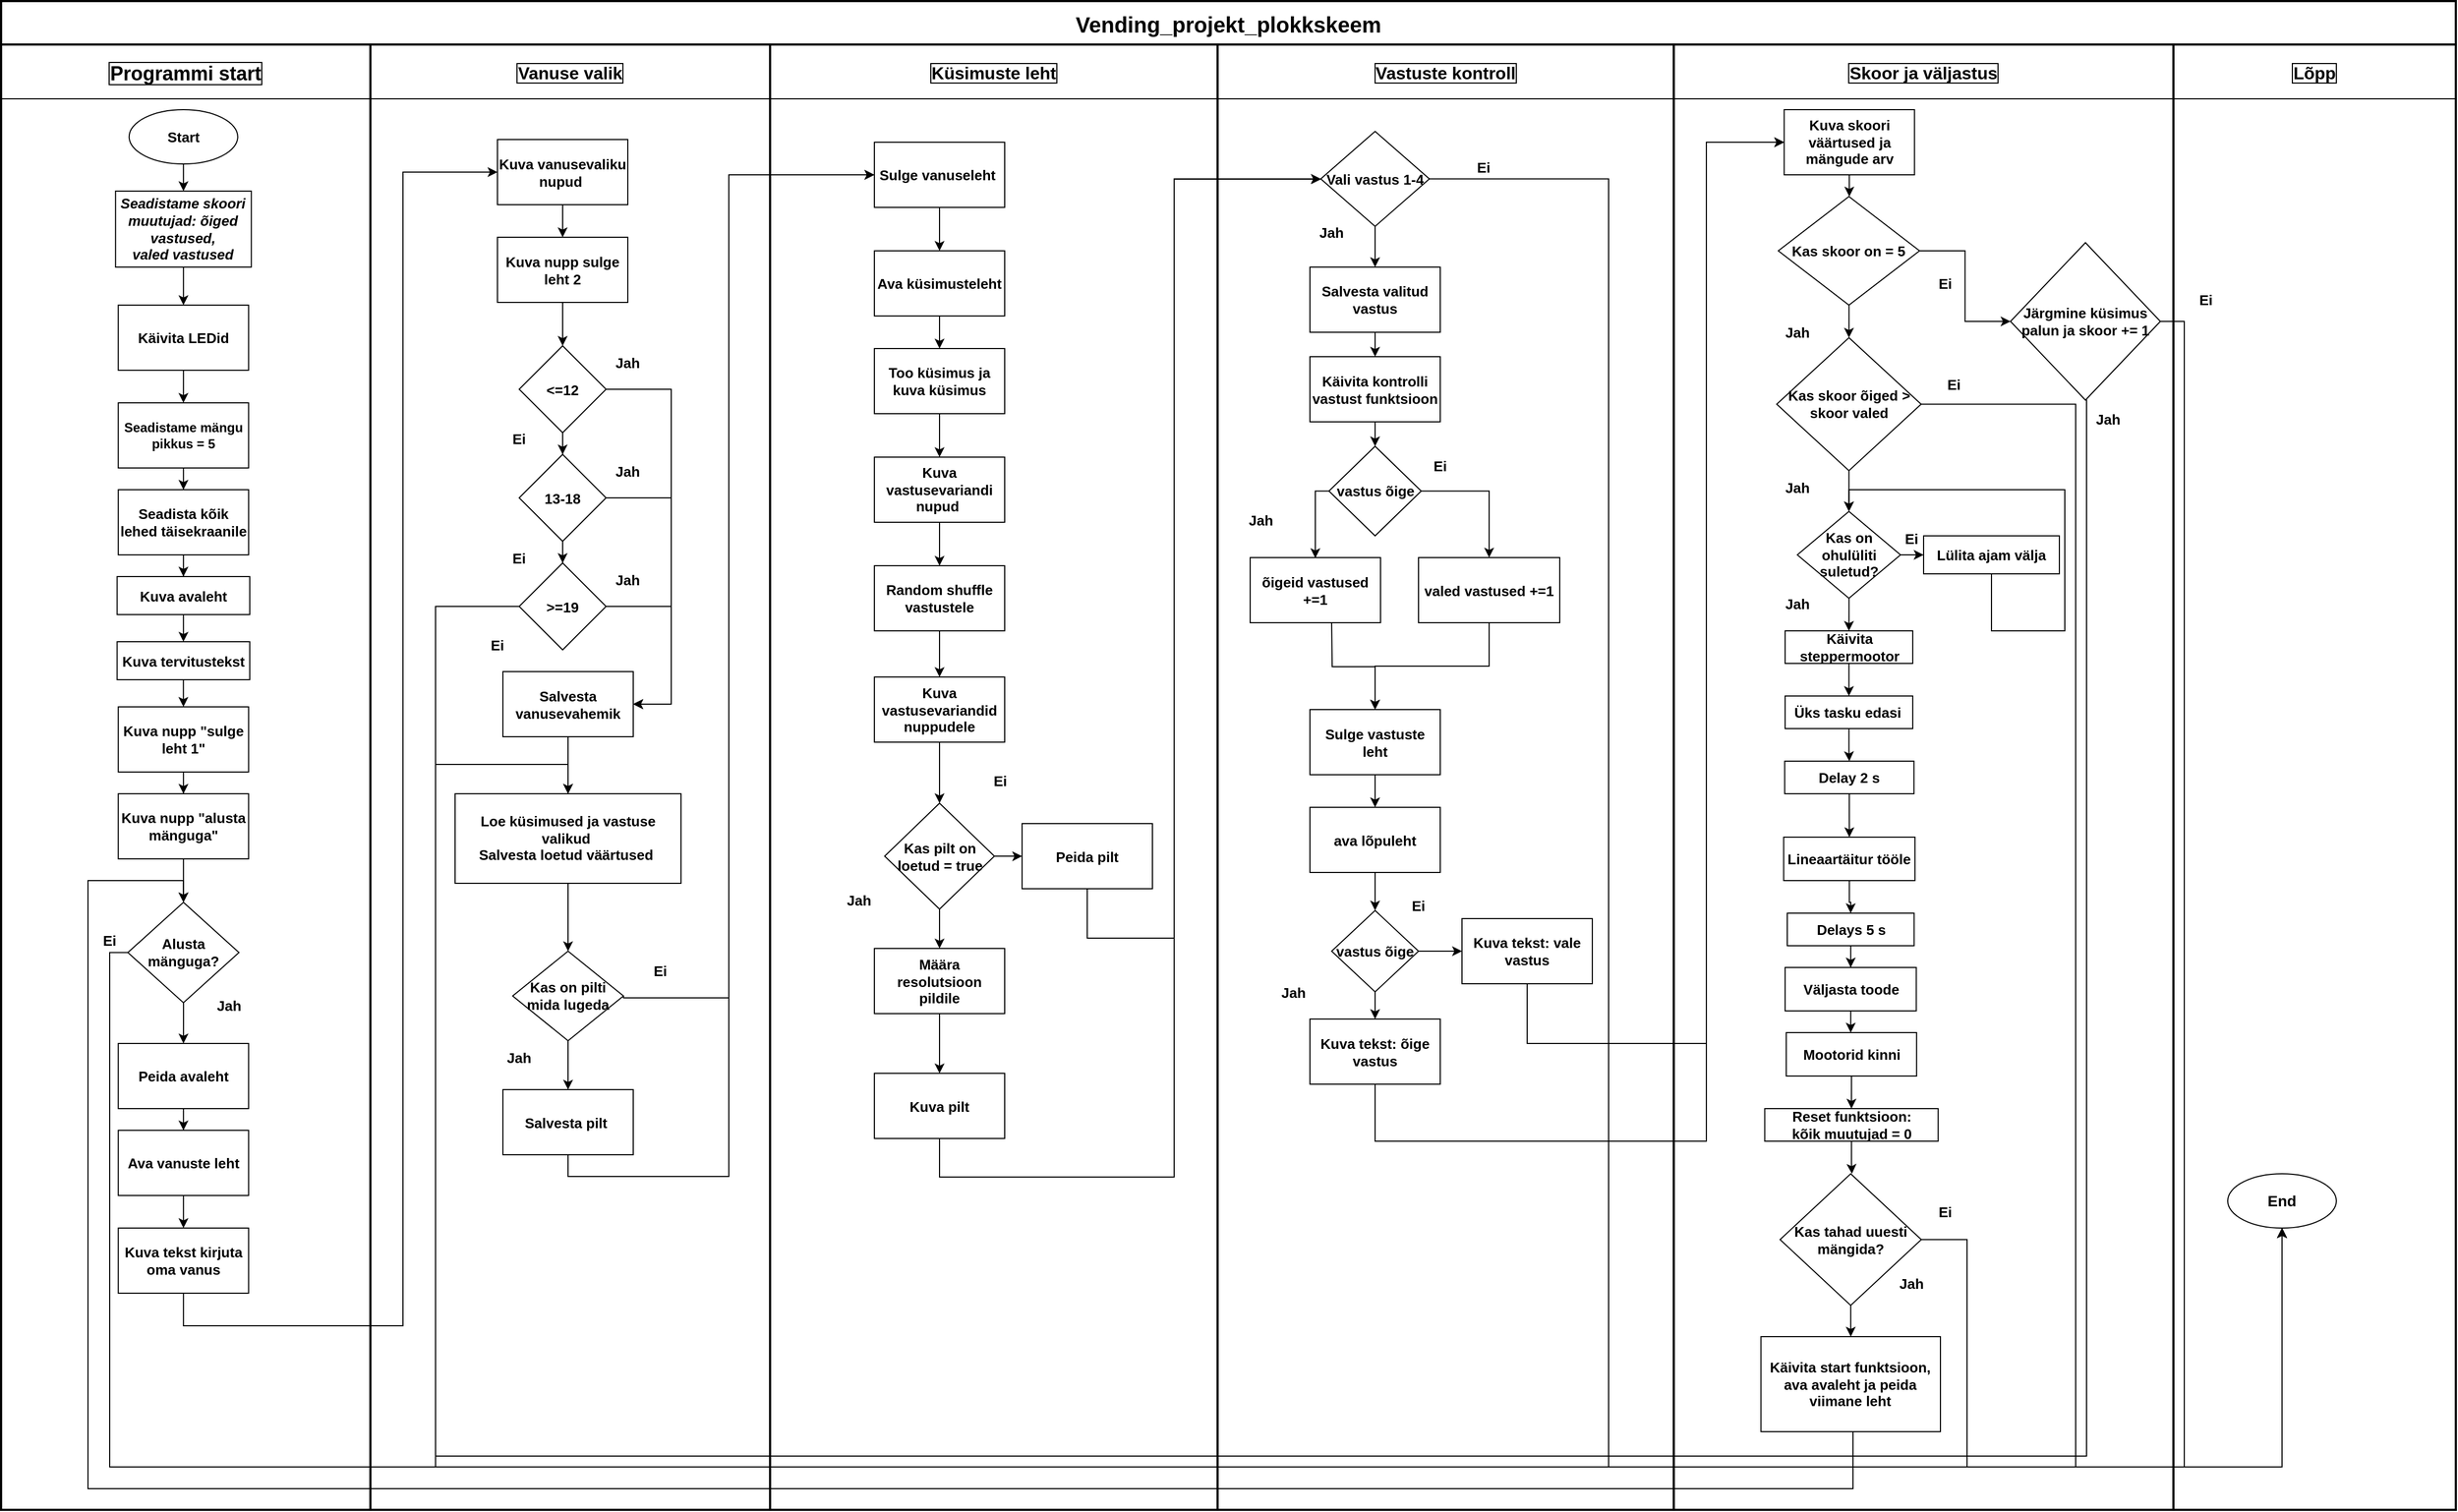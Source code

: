 <mxfile version="20.6.0" type="github">
  <diagram id="C5RBs43oDa-KdzZeNtuy" name="Test.py">
    <mxGraphModel dx="2406" dy="1246" grid="1" gridSize="10" guides="1" tooltips="1" connect="1" arrows="1" fold="1" page="1" pageScale="1" pageWidth="1169" pageHeight="827" math="0" shadow="0">
      <root>
        <mxCell id="WIyWlLk6GJQsqaUBKTNV-0" />
        <mxCell id="WIyWlLk6GJQsqaUBKTNV-1" parent="WIyWlLk6GJQsqaUBKTNV-0" />
        <mxCell id="kF8S6U2vxt8Kwid--zTk-196" value="Vending_projekt_plokkskeem" style="shape=table;childLayout=tableLayout;startSize=40;collapsible=0;recursiveResize=0;expand=0;strokeWidth=2;fontSize=20;strokeColor=#000000;fontStyle=1" parent="WIyWlLk6GJQsqaUBKTNV-1" vertex="1">
          <mxGeometry x="-190" y="70" width="2260" height="1389.5" as="geometry" />
        </mxCell>
        <mxCell id="kF8S6U2vxt8Kwid--zTk-197" value="" style="shape=tableRow;horizontal=0;swimlaneHead=0;swimlaneBody=0;top=0;left=0;bottom=0;right=0;dropTarget=0;fontStyle=0;fillColor=none;points=[[0,0.5],[1,0.5]];portConstraint=eastwest;startSize=0;collapsible=0;recursiveResize=0;expand=0;" parent="kF8S6U2vxt8Kwid--zTk-196" vertex="1">
          <mxGeometry y="40" width="2260" height="1350" as="geometry" />
        </mxCell>
        <mxCell id="kF8S6U2vxt8Kwid--zTk-198" value="Programmi start" style="swimlane;swimlaneHead=0;swimlaneBody=0;fontStyle=1;connectable=0;fillColor=none;startSize=50;collapsible=0;recursiveResize=0;expand=0;labelBorderColor=default;fontSize=18;" parent="kF8S6U2vxt8Kwid--zTk-197" vertex="1">
          <mxGeometry width="340" height="1350" as="geometry">
            <mxRectangle width="340" height="1350" as="alternateBounds" />
          </mxGeometry>
        </mxCell>
        <mxCell id="ykiYjJNZv1uQ2afATDwy-26" value="&lt;b&gt;&lt;font style=&quot;font-size: 13px;&quot;&gt;Start&lt;/font&gt;&lt;/b&gt;" style="ellipse;whiteSpace=wrap;html=1;" parent="kF8S6U2vxt8Kwid--zTk-198" vertex="1">
          <mxGeometry x="117.88" y="60" width="100" height="50" as="geometry" />
        </mxCell>
        <mxCell id="IJdbN-bh61W4Vu56taIt-15" value="" style="edgeStyle=orthogonalEdgeStyle;rounded=0;orthogonalLoop=1;jettySize=auto;html=1;fontSize=13;" edge="1" parent="kF8S6U2vxt8Kwid--zTk-198" source="ykiYjJNZv1uQ2afATDwy-27" target="IJdbN-bh61W4Vu56taIt-12">
          <mxGeometry relative="1" as="geometry" />
        </mxCell>
        <mxCell id="ykiYjJNZv1uQ2afATDwy-27" value="&lt;b style=&quot;font-size: 13px;&quot;&gt;&lt;i&gt;Seadistame skoori muutujad: õiged vastused,&lt;br&gt;valed vastused&lt;/i&gt;&lt;/b&gt;" style="whiteSpace=wrap;html=1;" parent="kF8S6U2vxt8Kwid--zTk-198" vertex="1">
          <mxGeometry x="105.38" y="135" width="125" height="70" as="geometry" />
        </mxCell>
        <mxCell id="ykiYjJNZv1uQ2afATDwy-28" value="" style="edgeStyle=orthogonalEdgeStyle;rounded=0;orthogonalLoop=1;jettySize=auto;html=1;" parent="kF8S6U2vxt8Kwid--zTk-198" source="ykiYjJNZv1uQ2afATDwy-26" target="ykiYjJNZv1uQ2afATDwy-27" edge="1">
          <mxGeometry relative="1" as="geometry" />
        </mxCell>
        <mxCell id="ykiYjJNZv1uQ2afATDwy-29" value="&lt;b&gt;Seadistame mängu pikkus = 5&lt;/b&gt;" style="whiteSpace=wrap;html=1;" parent="kF8S6U2vxt8Kwid--zTk-198" vertex="1">
          <mxGeometry x="107.87" y="330" width="120" height="60" as="geometry" />
        </mxCell>
        <mxCell id="kF8S6U2vxt8Kwid--zTk-0" value="&lt;b&gt;&lt;font style=&quot;font-size: 13px;&quot;&gt;Seadista kõik lehed täisekraanile&lt;/font&gt;&lt;/b&gt;" style="whiteSpace=wrap;html=1;" parent="kF8S6U2vxt8Kwid--zTk-198" vertex="1">
          <mxGeometry x="107.89" y="410" width="120" height="60" as="geometry" />
        </mxCell>
        <mxCell id="kF8S6U2vxt8Kwid--zTk-1" value="" style="edgeStyle=orthogonalEdgeStyle;rounded=0;orthogonalLoop=1;jettySize=auto;html=1;" parent="kF8S6U2vxt8Kwid--zTk-198" source="ykiYjJNZv1uQ2afATDwy-29" target="kF8S6U2vxt8Kwid--zTk-0" edge="1">
          <mxGeometry relative="1" as="geometry" />
        </mxCell>
        <mxCell id="kF8S6U2vxt8Kwid--zTk-2" value="&lt;b&gt;&lt;font style=&quot;font-size: 13px;&quot;&gt;Kuva avaleht&lt;/font&gt;&lt;/b&gt;" style="whiteSpace=wrap;html=1;" parent="kF8S6U2vxt8Kwid--zTk-198" vertex="1">
          <mxGeometry x="106.82" y="490" width="122.12" height="35" as="geometry" />
        </mxCell>
        <mxCell id="kF8S6U2vxt8Kwid--zTk-3" value="" style="edgeStyle=orthogonalEdgeStyle;rounded=0;orthogonalLoop=1;jettySize=auto;html=1;entryX=0.5;entryY=0;entryDx=0;entryDy=0;" parent="kF8S6U2vxt8Kwid--zTk-198" source="kF8S6U2vxt8Kwid--zTk-0" target="kF8S6U2vxt8Kwid--zTk-2" edge="1">
          <mxGeometry relative="1" as="geometry">
            <mxPoint x="170" y="460" as="targetPoint" />
          </mxGeometry>
        </mxCell>
        <mxCell id="IJdbN-bh61W4Vu56taIt-5" value="" style="edgeStyle=orthogonalEdgeStyle;rounded=0;orthogonalLoop=1;jettySize=auto;html=1;" edge="1" parent="kF8S6U2vxt8Kwid--zTk-198" source="kF8S6U2vxt8Kwid--zTk-4" target="kF8S6U2vxt8Kwid--zTk-8">
          <mxGeometry relative="1" as="geometry" />
        </mxCell>
        <mxCell id="kF8S6U2vxt8Kwid--zTk-4" value="&lt;b&gt;&lt;font style=&quot;font-size: 13px;&quot;&gt;Kuva tervitustekst&lt;/font&gt;&lt;/b&gt;" style="whiteSpace=wrap;html=1;" parent="kF8S6U2vxt8Kwid--zTk-198" vertex="1">
          <mxGeometry x="106.81" y="550" width="122.12" height="35" as="geometry" />
        </mxCell>
        <mxCell id="kF8S6U2vxt8Kwid--zTk-5" value="" style="edgeStyle=orthogonalEdgeStyle;rounded=0;orthogonalLoop=1;jettySize=auto;html=1;exitX=0.5;exitY=1;exitDx=0;exitDy=0;" parent="kF8S6U2vxt8Kwid--zTk-198" source="kF8S6U2vxt8Kwid--zTk-2" target="kF8S6U2vxt8Kwid--zTk-4" edge="1">
          <mxGeometry relative="1" as="geometry">
            <mxPoint x="170" y="500" as="sourcePoint" />
          </mxGeometry>
        </mxCell>
        <mxCell id="IJdbN-bh61W4Vu56taIt-7" value="" style="edgeStyle=orthogonalEdgeStyle;rounded=0;orthogonalLoop=1;jettySize=auto;html=1;" edge="1" parent="kF8S6U2vxt8Kwid--zTk-198" source="kF8S6U2vxt8Kwid--zTk-6" target="kF8S6U2vxt8Kwid--zTk-17">
          <mxGeometry relative="1" as="geometry" />
        </mxCell>
        <mxCell id="kF8S6U2vxt8Kwid--zTk-6" value="&lt;b&gt;&lt;font style=&quot;font-size: 13px;&quot;&gt;Kuva nupp &quot;alusta mänguga&quot;&lt;/font&gt;&lt;/b&gt;" style="whiteSpace=wrap;html=1;" parent="kF8S6U2vxt8Kwid--zTk-198" vertex="1">
          <mxGeometry x="107.87" y="690" width="120" height="60" as="geometry" />
        </mxCell>
        <mxCell id="IJdbN-bh61W4Vu56taIt-8" value="" style="edgeStyle=orthogonalEdgeStyle;rounded=0;orthogonalLoop=1;jettySize=auto;html=1;" edge="1" parent="kF8S6U2vxt8Kwid--zTk-198" source="kF8S6U2vxt8Kwid--zTk-8" target="kF8S6U2vxt8Kwid--zTk-6">
          <mxGeometry relative="1" as="geometry" />
        </mxCell>
        <mxCell id="kF8S6U2vxt8Kwid--zTk-8" value="&lt;b&gt;&lt;font style=&quot;font-size: 13px;&quot;&gt;Kuva nupp &quot;sulge leht 1&quot;&lt;/font&gt;&lt;/b&gt;" style="whiteSpace=wrap;html=1;" parent="kF8S6U2vxt8Kwid--zTk-198" vertex="1">
          <mxGeometry x="107.88" y="610" width="120" height="60" as="geometry" />
        </mxCell>
        <mxCell id="kF8S6U2vxt8Kwid--zTk-13" value="&lt;b&gt;&lt;font style=&quot;font-size: 13px;&quot;&gt;Peida avaleht&lt;/font&gt;&lt;/b&gt;" style="whiteSpace=wrap;html=1;" parent="kF8S6U2vxt8Kwid--zTk-198" vertex="1">
          <mxGeometry x="107.87" y="920" width="120" height="60" as="geometry" />
        </mxCell>
        <mxCell id="kF8S6U2vxt8Kwid--zTk-15" value="&lt;b&gt;&lt;font style=&quot;font-size: 13px;&quot;&gt;Ava vanuste leht&lt;/font&gt;&lt;/b&gt;" style="whiteSpace=wrap;html=1;" parent="kF8S6U2vxt8Kwid--zTk-198" vertex="1">
          <mxGeometry x="107.88" y="1000" width="120" height="60" as="geometry" />
        </mxCell>
        <mxCell id="kF8S6U2vxt8Kwid--zTk-16" value="" style="edgeStyle=orthogonalEdgeStyle;rounded=0;orthogonalLoop=1;jettySize=auto;html=1;" parent="kF8S6U2vxt8Kwid--zTk-198" source="kF8S6U2vxt8Kwid--zTk-13" target="kF8S6U2vxt8Kwid--zTk-15" edge="1">
          <mxGeometry relative="1" as="geometry" />
        </mxCell>
        <mxCell id="kF8S6U2vxt8Kwid--zTk-21" value="" style="edgeStyle=orthogonalEdgeStyle;rounded=0;orthogonalLoop=1;jettySize=auto;html=1;" parent="kF8S6U2vxt8Kwid--zTk-198" source="kF8S6U2vxt8Kwid--zTk-17" target="kF8S6U2vxt8Kwid--zTk-13" edge="1">
          <mxGeometry relative="1" as="geometry" />
        </mxCell>
        <mxCell id="kF8S6U2vxt8Kwid--zTk-17" value="&lt;b&gt;&lt;font style=&quot;font-size: 13px;&quot;&gt;Alusta mänguga?&lt;/font&gt;&lt;/b&gt;" style="rhombus;whiteSpace=wrap;html=1;" parent="kF8S6U2vxt8Kwid--zTk-198" vertex="1">
          <mxGeometry x="116.76" y="790" width="102.25" height="92.5" as="geometry" />
        </mxCell>
        <mxCell id="kF8S6U2vxt8Kwid--zTk-22" value="&lt;span style=&quot;font-size: 13px;&quot;&gt;Ei&lt;/span&gt;" style="text;html=1;strokeColor=none;fillColor=none;align=center;verticalAlign=middle;whiteSpace=wrap;rounded=0;fontStyle=1;fontSize=13;" parent="kF8S6U2vxt8Kwid--zTk-198" vertex="1">
          <mxGeometry x="70" y="810" width="60" height="30" as="geometry" />
        </mxCell>
        <mxCell id="kF8S6U2vxt8Kwid--zTk-23" value="&lt;b&gt;&lt;font style=&quot;font-size: 13px;&quot;&gt;Jah&lt;/font&gt;&lt;/b&gt;" style="text;html=1;strokeColor=none;fillColor=none;align=center;verticalAlign=middle;whiteSpace=wrap;rounded=0;" parent="kF8S6U2vxt8Kwid--zTk-198" vertex="1">
          <mxGeometry x="180" y="870" width="60" height="30" as="geometry" />
        </mxCell>
        <mxCell id="kF8S6U2vxt8Kwid--zTk-24" value="&lt;b&gt;&lt;font style=&quot;font-size: 13px;&quot;&gt;Kuva tekst kirjuta oma vanus&lt;/font&gt;&lt;/b&gt;" style="whiteSpace=wrap;html=1;" parent="kF8S6U2vxt8Kwid--zTk-198" vertex="1">
          <mxGeometry x="107.88" y="1090" width="120" height="60" as="geometry" />
        </mxCell>
        <mxCell id="kF8S6U2vxt8Kwid--zTk-25" value="" style="edgeStyle=orthogonalEdgeStyle;rounded=0;orthogonalLoop=1;jettySize=auto;html=1;" parent="kF8S6U2vxt8Kwid--zTk-198" source="kF8S6U2vxt8Kwid--zTk-15" target="kF8S6U2vxt8Kwid--zTk-24" edge="1">
          <mxGeometry relative="1" as="geometry" />
        </mxCell>
        <mxCell id="IJdbN-bh61W4Vu56taIt-16" value="" style="edgeStyle=orthogonalEdgeStyle;rounded=0;orthogonalLoop=1;jettySize=auto;html=1;fontSize=13;entryX=0.5;entryY=0;entryDx=0;entryDy=0;" edge="1" parent="kF8S6U2vxt8Kwid--zTk-198" source="IJdbN-bh61W4Vu56taIt-12" target="ykiYjJNZv1uQ2afATDwy-29">
          <mxGeometry relative="1" as="geometry" />
        </mxCell>
        <mxCell id="IJdbN-bh61W4Vu56taIt-12" value="Käivita LEDid" style="rounded=0;whiteSpace=wrap;html=1;fontStyle=1;fontSize=13;" vertex="1" parent="kF8S6U2vxt8Kwid--zTk-198">
          <mxGeometry x="107.87" y="240" width="120" height="60" as="geometry" />
        </mxCell>
        <mxCell id="kF8S6U2vxt8Kwid--zTk-199" value="Vanuse valik" style="swimlane;swimlaneHead=0;swimlaneBody=0;fontStyle=1;connectable=0;fillColor=none;startSize=50;collapsible=0;recursiveResize=0;expand=0;labelBorderColor=default;labelBackgroundColor=none;fontSize=16;" parent="kF8S6U2vxt8Kwid--zTk-197" vertex="1">
          <mxGeometry x="340" width="368" height="1350" as="geometry">
            <mxRectangle width="368" height="1350" as="alternateBounds" />
          </mxGeometry>
        </mxCell>
        <mxCell id="kF8S6U2vxt8Kwid--zTk-27" value="Kuva vanusevaliku nupud&amp;nbsp;" style="whiteSpace=wrap;html=1;fontStyle=1;fontSize=13;" parent="kF8S6U2vxt8Kwid--zTk-199" vertex="1">
          <mxGeometry x="117" y="87.5" width="120" height="60" as="geometry" />
        </mxCell>
        <mxCell id="kF8S6U2vxt8Kwid--zTk-32" value="Kuva nupp sulge leht 2" style="whiteSpace=wrap;html=1;fontStyle=1;fontSize=13;" parent="kF8S6U2vxt8Kwid--zTk-199" vertex="1">
          <mxGeometry x="117" y="177.5" width="120" height="60" as="geometry" />
        </mxCell>
        <mxCell id="kF8S6U2vxt8Kwid--zTk-33" value="" style="edgeStyle=orthogonalEdgeStyle;rounded=0;orthogonalLoop=1;jettySize=auto;html=1;fontStyle=1;fontSize=13;" parent="kF8S6U2vxt8Kwid--zTk-199" source="kF8S6U2vxt8Kwid--zTk-27" target="kF8S6U2vxt8Kwid--zTk-32" edge="1">
          <mxGeometry relative="1" as="geometry" />
        </mxCell>
        <mxCell id="kF8S6U2vxt8Kwid--zTk-34" value="&amp;lt;=12" style="rhombus;whiteSpace=wrap;html=1;fontStyle=1;fontSize=13;" parent="kF8S6U2vxt8Kwid--zTk-199" vertex="1">
          <mxGeometry x="137" y="277.5" width="80" height="80" as="geometry" />
        </mxCell>
        <mxCell id="kF8S6U2vxt8Kwid--zTk-35" value="" style="edgeStyle=orthogonalEdgeStyle;rounded=0;orthogonalLoop=1;jettySize=auto;html=1;fontStyle=1;fontSize=13;" parent="kF8S6U2vxt8Kwid--zTk-199" source="kF8S6U2vxt8Kwid--zTk-32" target="kF8S6U2vxt8Kwid--zTk-34" edge="1">
          <mxGeometry relative="1" as="geometry" />
        </mxCell>
        <mxCell id="kF8S6U2vxt8Kwid--zTk-36" value="13-18" style="rhombus;whiteSpace=wrap;html=1;fontStyle=1;fontSize=13;" parent="kF8S6U2vxt8Kwid--zTk-199" vertex="1">
          <mxGeometry x="137" y="377.5" width="80" height="80" as="geometry" />
        </mxCell>
        <mxCell id="kF8S6U2vxt8Kwid--zTk-37" value="" style="edgeStyle=orthogonalEdgeStyle;rounded=0;orthogonalLoop=1;jettySize=auto;html=1;fontStyle=1;fontSize=13;" parent="kF8S6U2vxt8Kwid--zTk-199" source="kF8S6U2vxt8Kwid--zTk-34" target="kF8S6U2vxt8Kwid--zTk-36" edge="1">
          <mxGeometry relative="1" as="geometry" />
        </mxCell>
        <mxCell id="kF8S6U2vxt8Kwid--zTk-38" value="&amp;gt;=19" style="rhombus;whiteSpace=wrap;html=1;fontStyle=1;fontSize=13;" parent="kF8S6U2vxt8Kwid--zTk-199" vertex="1">
          <mxGeometry x="137" y="477.5" width="80" height="80" as="geometry" />
        </mxCell>
        <mxCell id="kF8S6U2vxt8Kwid--zTk-39" value="" style="edgeStyle=orthogonalEdgeStyle;rounded=0;orthogonalLoop=1;jettySize=auto;html=1;fontStyle=1;fontSize=13;" parent="kF8S6U2vxt8Kwid--zTk-199" source="kF8S6U2vxt8Kwid--zTk-36" target="kF8S6U2vxt8Kwid--zTk-38" edge="1">
          <mxGeometry relative="1" as="geometry" />
        </mxCell>
        <mxCell id="kF8S6U2vxt8Kwid--zTk-42" value="Salvesta vanusevahemik" style="whiteSpace=wrap;html=1;fontStyle=1;fontSize=13;" parent="kF8S6U2vxt8Kwid--zTk-199" vertex="1">
          <mxGeometry x="122" y="577.5" width="120" height="60" as="geometry" />
        </mxCell>
        <mxCell id="kF8S6U2vxt8Kwid--zTk-43" value="" style="edgeStyle=orthogonalEdgeStyle;rounded=0;orthogonalLoop=1;jettySize=auto;html=1;entryX=1;entryY=0.5;entryDx=0;entryDy=0;fontStyle=1;fontSize=13;" parent="kF8S6U2vxt8Kwid--zTk-199" source="kF8S6U2vxt8Kwid--zTk-34" target="kF8S6U2vxt8Kwid--zTk-42" edge="1">
          <mxGeometry relative="1" as="geometry">
            <Array as="points">
              <mxPoint x="277" y="317.5" />
              <mxPoint x="277" y="607.5" />
            </Array>
          </mxGeometry>
        </mxCell>
        <mxCell id="kF8S6U2vxt8Kwid--zTk-47" value="" style="edgeStyle=orthogonalEdgeStyle;rounded=0;orthogonalLoop=1;jettySize=auto;html=1;entryX=1;entryY=0.5;entryDx=0;entryDy=0;fontStyle=1;fontSize=13;" parent="kF8S6U2vxt8Kwid--zTk-199" source="kF8S6U2vxt8Kwid--zTk-36" target="kF8S6U2vxt8Kwid--zTk-42" edge="1">
          <mxGeometry relative="1" as="geometry">
            <Array as="points">
              <mxPoint x="277" y="417.5" />
              <mxPoint x="277" y="607.5" />
            </Array>
          </mxGeometry>
        </mxCell>
        <mxCell id="kF8S6U2vxt8Kwid--zTk-51" value="" style="edgeStyle=orthogonalEdgeStyle;rounded=0;orthogonalLoop=1;jettySize=auto;html=1;entryX=1;entryY=0.5;entryDx=0;entryDy=0;fontStyle=1;fontSize=13;" parent="kF8S6U2vxt8Kwid--zTk-199" source="kF8S6U2vxt8Kwid--zTk-38" target="kF8S6U2vxt8Kwid--zTk-42" edge="1">
          <mxGeometry relative="1" as="geometry">
            <mxPoint x="477" y="257.5" as="targetPoint" />
            <Array as="points">
              <mxPoint x="277" y="517.5" />
              <mxPoint x="277" y="607.5" />
            </Array>
          </mxGeometry>
        </mxCell>
        <mxCell id="kF8S6U2vxt8Kwid--zTk-44" value="Jah" style="text;html=1;strokeColor=none;fillColor=none;align=center;verticalAlign=middle;whiteSpace=wrap;rounded=0;fontStyle=1;fontSize=13;" parent="kF8S6U2vxt8Kwid--zTk-199" vertex="1">
          <mxGeometry x="207" y="277.5" width="60" height="30" as="geometry" />
        </mxCell>
        <mxCell id="kF8S6U2vxt8Kwid--zTk-45" value="Ei" style="text;html=1;strokeColor=none;fillColor=none;align=center;verticalAlign=middle;whiteSpace=wrap;rounded=0;fontStyle=1;fontSize=13;" parent="kF8S6U2vxt8Kwid--zTk-199" vertex="1">
          <mxGeometry x="107" y="347.5" width="60" height="30" as="geometry" />
        </mxCell>
        <mxCell id="kF8S6U2vxt8Kwid--zTk-48" value="Jah" style="text;html=1;strokeColor=none;fillColor=none;align=center;verticalAlign=middle;whiteSpace=wrap;rounded=0;fontStyle=1;fontSize=13;" parent="kF8S6U2vxt8Kwid--zTk-199" vertex="1">
          <mxGeometry x="207" y="377.5" width="60" height="30" as="geometry" />
        </mxCell>
        <mxCell id="kF8S6U2vxt8Kwid--zTk-49" value="Ei" style="text;html=1;strokeColor=none;fillColor=none;align=center;verticalAlign=middle;whiteSpace=wrap;rounded=0;fontStyle=1;fontSize=13;" parent="kF8S6U2vxt8Kwid--zTk-199" vertex="1">
          <mxGeometry x="107" y="457.5" width="60" height="30" as="geometry" />
        </mxCell>
        <mxCell id="kF8S6U2vxt8Kwid--zTk-52" value="Ei" style="text;html=1;strokeColor=none;fillColor=none;align=center;verticalAlign=middle;whiteSpace=wrap;rounded=0;fontStyle=1;fontSize=13;" parent="kF8S6U2vxt8Kwid--zTk-199" vertex="1">
          <mxGeometry x="87" y="537.5" width="60" height="30" as="geometry" />
        </mxCell>
        <mxCell id="kF8S6U2vxt8Kwid--zTk-57" value="Jah" style="text;html=1;strokeColor=none;fillColor=none;align=center;verticalAlign=middle;whiteSpace=wrap;rounded=0;fontStyle=1;fontSize=13;" parent="kF8S6U2vxt8Kwid--zTk-199" vertex="1">
          <mxGeometry x="207" y="477.5" width="60" height="30" as="geometry" />
        </mxCell>
        <mxCell id="kF8S6U2vxt8Kwid--zTk-58" value="Loe küsimused ja vastuse valikud&amp;nbsp;&lt;br style=&quot;font-size: 13px;&quot;&gt;Salvesta loetud väärtused&amp;nbsp;" style="whiteSpace=wrap;html=1;fontStyle=1;fontSize=13;" parent="kF8S6U2vxt8Kwid--zTk-199" vertex="1">
          <mxGeometry x="78" y="690" width="208" height="82.5" as="geometry" />
        </mxCell>
        <mxCell id="kF8S6U2vxt8Kwid--zTk-59" value="" style="edgeStyle=orthogonalEdgeStyle;rounded=0;orthogonalLoop=1;jettySize=auto;html=1;fontStyle=1;fontSize=13;" parent="kF8S6U2vxt8Kwid--zTk-199" source="kF8S6U2vxt8Kwid--zTk-42" target="kF8S6U2vxt8Kwid--zTk-58" edge="1">
          <mxGeometry relative="1" as="geometry" />
        </mxCell>
        <mxCell id="kF8S6U2vxt8Kwid--zTk-63" value="Kas on pilti mida lugeda" style="rhombus;whiteSpace=wrap;html=1;fontStyle=1;fontSize=13;" parent="kF8S6U2vxt8Kwid--zTk-199" vertex="1">
          <mxGeometry x="131" y="835" width="102" height="82.5" as="geometry" />
        </mxCell>
        <mxCell id="kF8S6U2vxt8Kwid--zTk-64" value="" style="edgeStyle=orthogonalEdgeStyle;rounded=0;orthogonalLoop=1;jettySize=auto;html=1;fontStyle=1;fontSize=13;" parent="kF8S6U2vxt8Kwid--zTk-199" source="kF8S6U2vxt8Kwid--zTk-58" target="kF8S6U2vxt8Kwid--zTk-63" edge="1">
          <mxGeometry relative="1" as="geometry" />
        </mxCell>
        <mxCell id="kF8S6U2vxt8Kwid--zTk-65" value="Salvesta pilt&amp;nbsp;" style="whiteSpace=wrap;html=1;fontStyle=1;fontSize=13;" parent="kF8S6U2vxt8Kwid--zTk-199" vertex="1">
          <mxGeometry x="122" y="962.5" width="120" height="60" as="geometry" />
        </mxCell>
        <mxCell id="kF8S6U2vxt8Kwid--zTk-66" value="" style="edgeStyle=orthogonalEdgeStyle;rounded=0;orthogonalLoop=1;jettySize=auto;html=1;fontStyle=1;fontSize=13;" parent="kF8S6U2vxt8Kwid--zTk-199" source="kF8S6U2vxt8Kwid--zTk-63" target="kF8S6U2vxt8Kwid--zTk-65" edge="1">
          <mxGeometry relative="1" as="geometry" />
        </mxCell>
        <mxCell id="kF8S6U2vxt8Kwid--zTk-67" value="Jah" style="text;html=1;strokeColor=none;fillColor=none;align=center;verticalAlign=middle;whiteSpace=wrap;rounded=0;fontStyle=1;fontSize=13;" parent="kF8S6U2vxt8Kwid--zTk-199" vertex="1">
          <mxGeometry x="107" y="917.5" width="60" height="30" as="geometry" />
        </mxCell>
        <mxCell id="kF8S6U2vxt8Kwid--zTk-70" value="Ei" style="text;html=1;strokeColor=none;fillColor=none;align=center;verticalAlign=middle;whiteSpace=wrap;rounded=0;fontStyle=1;fontSize=13;" parent="kF8S6U2vxt8Kwid--zTk-199" vertex="1">
          <mxGeometry x="237" y="837.5" width="60" height="30" as="geometry" />
        </mxCell>
        <mxCell id="kF8S6U2vxt8Kwid--zTk-200" value="Küsimuste leht" style="swimlane;swimlaneHead=0;swimlaneBody=0;fontStyle=1;connectable=0;fillColor=none;startSize=50;collapsible=0;recursiveResize=0;expand=0;labelBackgroundColor=none;labelBorderColor=default;fontSize=16;" parent="kF8S6U2vxt8Kwid--zTk-197" vertex="1">
          <mxGeometry x="708" width="412" height="1350" as="geometry">
            <mxRectangle width="412" height="1350" as="alternateBounds" />
          </mxGeometry>
        </mxCell>
        <mxCell id="kF8S6U2vxt8Kwid--zTk-95" value="Peida pilt" style="whiteSpace=wrap;html=1;fontStyle=1;fontSize=13;" parent="kF8S6U2vxt8Kwid--zTk-200" vertex="1">
          <mxGeometry x="232" y="717.5" width="120" height="60" as="geometry" />
        </mxCell>
        <mxCell id="kF8S6U2vxt8Kwid--zTk-68" value="Sulge vanuseleht&amp;nbsp;" style="whiteSpace=wrap;html=1;fontStyle=1;fontSize=13;" parent="kF8S6U2vxt8Kwid--zTk-200" vertex="1">
          <mxGeometry x="96" y="90" width="120" height="60" as="geometry" />
        </mxCell>
        <mxCell id="kF8S6U2vxt8Kwid--zTk-71" value="Ava küsimusteleht" style="whiteSpace=wrap;html=1;fontStyle=1;fontSize=13;" parent="kF8S6U2vxt8Kwid--zTk-200" vertex="1">
          <mxGeometry x="96" y="190" width="120" height="60" as="geometry" />
        </mxCell>
        <mxCell id="kF8S6U2vxt8Kwid--zTk-72" value="" style="edgeStyle=orthogonalEdgeStyle;rounded=0;orthogonalLoop=1;jettySize=auto;html=1;fontStyle=1;fontSize=13;" parent="kF8S6U2vxt8Kwid--zTk-200" source="kF8S6U2vxt8Kwid--zTk-68" target="kF8S6U2vxt8Kwid--zTk-71" edge="1">
          <mxGeometry relative="1" as="geometry" />
        </mxCell>
        <mxCell id="kF8S6U2vxt8Kwid--zTk-78" value="Too küsimus ja kuva küsimus" style="whiteSpace=wrap;html=1;fontStyle=1;fontSize=13;" parent="kF8S6U2vxt8Kwid--zTk-200" vertex="1">
          <mxGeometry x="96" y="280" width="120" height="60" as="geometry" />
        </mxCell>
        <mxCell id="kF8S6U2vxt8Kwid--zTk-79" value="" style="edgeStyle=orthogonalEdgeStyle;rounded=0;orthogonalLoop=1;jettySize=auto;html=1;fontStyle=1;fontSize=13;" parent="kF8S6U2vxt8Kwid--zTk-200" source="kF8S6U2vxt8Kwid--zTk-71" target="kF8S6U2vxt8Kwid--zTk-78" edge="1">
          <mxGeometry relative="1" as="geometry" />
        </mxCell>
        <mxCell id="kF8S6U2vxt8Kwid--zTk-80" value="Kuva vastusevariandi nupud&amp;nbsp;" style="whiteSpace=wrap;html=1;fontStyle=1;fontSize=13;" parent="kF8S6U2vxt8Kwid--zTk-200" vertex="1">
          <mxGeometry x="96" y="380" width="120" height="60" as="geometry" />
        </mxCell>
        <mxCell id="kF8S6U2vxt8Kwid--zTk-81" value="" style="edgeStyle=orthogonalEdgeStyle;rounded=0;orthogonalLoop=1;jettySize=auto;html=1;fontStyle=1;fontSize=13;" parent="kF8S6U2vxt8Kwid--zTk-200" source="kF8S6U2vxt8Kwid--zTk-78" target="kF8S6U2vxt8Kwid--zTk-80" edge="1">
          <mxGeometry relative="1" as="geometry" />
        </mxCell>
        <mxCell id="kF8S6U2vxt8Kwid--zTk-83" value="Random shuffle vastustele" style="whiteSpace=wrap;html=1;fontStyle=1;fontSize=13;" parent="kF8S6U2vxt8Kwid--zTk-200" vertex="1">
          <mxGeometry x="96" y="480" width="120" height="60" as="geometry" />
        </mxCell>
        <mxCell id="kF8S6U2vxt8Kwid--zTk-84" value="" style="edgeStyle=orthogonalEdgeStyle;rounded=0;orthogonalLoop=1;jettySize=auto;html=1;fontStyle=1;fontSize=13;" parent="kF8S6U2vxt8Kwid--zTk-200" source="kF8S6U2vxt8Kwid--zTk-80" target="kF8S6U2vxt8Kwid--zTk-83" edge="1">
          <mxGeometry relative="1" as="geometry" />
        </mxCell>
        <mxCell id="kF8S6U2vxt8Kwid--zTk-91" value="" style="edgeStyle=orthogonalEdgeStyle;rounded=0;orthogonalLoop=1;jettySize=auto;html=1;fontStyle=1;fontSize=13;" parent="kF8S6U2vxt8Kwid--zTk-200" source="kF8S6U2vxt8Kwid--zTk-86" target="kF8S6U2vxt8Kwid--zTk-90" edge="1">
          <mxGeometry relative="1" as="geometry" />
        </mxCell>
        <mxCell id="kF8S6U2vxt8Kwid--zTk-86" value="Kuva vastusevariandid nuppudele" style="whiteSpace=wrap;html=1;fontStyle=1;fontSize=13;" parent="kF8S6U2vxt8Kwid--zTk-200" vertex="1">
          <mxGeometry x="96" y="582.5" width="120" height="60" as="geometry" />
        </mxCell>
        <mxCell id="kF8S6U2vxt8Kwid--zTk-87" value="" style="edgeStyle=orthogonalEdgeStyle;rounded=0;orthogonalLoop=1;jettySize=auto;html=1;fontStyle=1;fontSize=13;" parent="kF8S6U2vxt8Kwid--zTk-200" source="kF8S6U2vxt8Kwid--zTk-83" target="kF8S6U2vxt8Kwid--zTk-86" edge="1">
          <mxGeometry relative="1" as="geometry" />
        </mxCell>
        <mxCell id="kF8S6U2vxt8Kwid--zTk-93" value="" style="edgeStyle=orthogonalEdgeStyle;rounded=0;orthogonalLoop=1;jettySize=auto;html=1;fontStyle=1;fontSize=13;" parent="kF8S6U2vxt8Kwid--zTk-200" source="kF8S6U2vxt8Kwid--zTk-90" target="kF8S6U2vxt8Kwid--zTk-92" edge="1">
          <mxGeometry relative="1" as="geometry" />
        </mxCell>
        <mxCell id="kF8S6U2vxt8Kwid--zTk-99" value="" style="edgeStyle=orthogonalEdgeStyle;rounded=0;orthogonalLoop=1;jettySize=auto;html=1;fontStyle=1;fontSize=13;" parent="kF8S6U2vxt8Kwid--zTk-200" source="kF8S6U2vxt8Kwid--zTk-92" target="kF8S6U2vxt8Kwid--zTk-98" edge="1">
          <mxGeometry relative="1" as="geometry" />
        </mxCell>
        <mxCell id="kF8S6U2vxt8Kwid--zTk-92" value="Määra resolutsioon pildile" style="whiteSpace=wrap;html=1;fontStyle=1;fontSize=13;" parent="kF8S6U2vxt8Kwid--zTk-200" vertex="1">
          <mxGeometry x="96" y="832.5" width="120" height="60" as="geometry" />
        </mxCell>
        <mxCell id="kF8S6U2vxt8Kwid--zTk-94" value="Jah" style="text;html=1;strokeColor=none;fillColor=none;align=center;verticalAlign=middle;whiteSpace=wrap;rounded=0;fontStyle=1;fontSize=13;" parent="kF8S6U2vxt8Kwid--zTk-200" vertex="1">
          <mxGeometry x="52" y="772.5" width="60" height="30" as="geometry" />
        </mxCell>
        <mxCell id="kF8S6U2vxt8Kwid--zTk-97" value="Ei" style="text;html=1;strokeColor=none;fillColor=none;align=center;verticalAlign=middle;whiteSpace=wrap;rounded=0;fontStyle=1;fontSize=13;" parent="kF8S6U2vxt8Kwid--zTk-200" vertex="1">
          <mxGeometry x="182" y="662.5" width="60" height="30" as="geometry" />
        </mxCell>
        <mxCell id="kF8S6U2vxt8Kwid--zTk-208" value="" style="edgeStyle=orthogonalEdgeStyle;rounded=0;orthogonalLoop=1;jettySize=auto;html=1;fontSize=13;fontStyle=1" parent="kF8S6U2vxt8Kwid--zTk-200" source="kF8S6U2vxt8Kwid--zTk-90" target="kF8S6U2vxt8Kwid--zTk-95" edge="1">
          <mxGeometry relative="1" as="geometry" />
        </mxCell>
        <mxCell id="kF8S6U2vxt8Kwid--zTk-90" value="Kas pilt on loetud = true" style="rhombus;whiteSpace=wrap;html=1;fontStyle=1;fontSize=13;" parent="kF8S6U2vxt8Kwid--zTk-200" vertex="1">
          <mxGeometry x="105.5" y="698.75" width="101" height="97.5" as="geometry" />
        </mxCell>
        <mxCell id="kF8S6U2vxt8Kwid--zTk-98" value="Kuva pilt" style="whiteSpace=wrap;html=1;fontStyle=1;fontSize=13;" parent="kF8S6U2vxt8Kwid--zTk-200" vertex="1">
          <mxGeometry x="96" y="947.5" width="120" height="60" as="geometry" />
        </mxCell>
        <mxCell id="kF8S6U2vxt8Kwid--zTk-201" value="Vastuste kontroll" style="swimlane;swimlaneHead=0;swimlaneBody=0;fontStyle=1;connectable=0;fillColor=none;startSize=50;collapsible=0;recursiveResize=0;expand=0;labelBorderColor=default;labelBackgroundColor=default;fontSize=16;" parent="kF8S6U2vxt8Kwid--zTk-197" vertex="1">
          <mxGeometry x="1120" width="420" height="1350" as="geometry">
            <mxRectangle width="420" height="1350" as="alternateBounds" />
          </mxGeometry>
        </mxCell>
        <mxCell id="kF8S6U2vxt8Kwid--zTk-100" value="Käivita kontrolli vastust funktsioon" style="whiteSpace=wrap;html=1;fontStyle=1;fontSize=13;" parent="kF8S6U2vxt8Kwid--zTk-201" vertex="1">
          <mxGeometry x="85" y="287.5" width="120" height="60" as="geometry" />
        </mxCell>
        <mxCell id="kF8S6U2vxt8Kwid--zTk-103" value="vastus õige" style="rhombus;whiteSpace=wrap;html=1;fontStyle=1;fontSize=13;" parent="kF8S6U2vxt8Kwid--zTk-201" vertex="1">
          <mxGeometry x="102.5" y="370" width="85" height="82.5" as="geometry" />
        </mxCell>
        <mxCell id="kF8S6U2vxt8Kwid--zTk-104" value="" style="edgeStyle=orthogonalEdgeStyle;rounded=0;orthogonalLoop=1;jettySize=auto;html=1;fontStyle=1;fontSize=13;" parent="kF8S6U2vxt8Kwid--zTk-201" source="kF8S6U2vxt8Kwid--zTk-100" target="kF8S6U2vxt8Kwid--zTk-103" edge="1">
          <mxGeometry relative="1" as="geometry" />
        </mxCell>
        <mxCell id="kF8S6U2vxt8Kwid--zTk-105" value="õigeid vastused +=1" style="whiteSpace=wrap;html=1;fontStyle=1;fontSize=13;" parent="kF8S6U2vxt8Kwid--zTk-201" vertex="1">
          <mxGeometry x="30" y="472.5" width="120" height="60" as="geometry" />
        </mxCell>
        <mxCell id="kF8S6U2vxt8Kwid--zTk-106" value="" style="edgeStyle=orthogonalEdgeStyle;rounded=0;orthogonalLoop=1;jettySize=auto;html=1;fontStyle=1;fontSize=13;exitX=0;exitY=0.5;exitDx=0;exitDy=0;" parent="kF8S6U2vxt8Kwid--zTk-201" source="kF8S6U2vxt8Kwid--zTk-103" edge="1">
          <mxGeometry relative="1" as="geometry">
            <mxPoint x="90" y="473" as="targetPoint" />
            <Array as="points">
              <mxPoint x="90" y="411" />
            </Array>
          </mxGeometry>
        </mxCell>
        <mxCell id="kF8S6U2vxt8Kwid--zTk-107" value="Jah" style="text;html=1;strokeColor=none;fillColor=none;align=center;verticalAlign=middle;whiteSpace=wrap;rounded=0;fontStyle=1;fontSize=13;" parent="kF8S6U2vxt8Kwid--zTk-201" vertex="1">
          <mxGeometry x="10" y="422.5" width="60" height="30" as="geometry" />
        </mxCell>
        <mxCell id="kF8S6U2vxt8Kwid--zTk-108" value="valed vastused +=1" style="whiteSpace=wrap;html=1;fontStyle=1;fontSize=13;" parent="kF8S6U2vxt8Kwid--zTk-201" vertex="1">
          <mxGeometry x="185" y="472.5" width="130" height="60" as="geometry" />
        </mxCell>
        <mxCell id="kF8S6U2vxt8Kwid--zTk-109" value="" style="edgeStyle=orthogonalEdgeStyle;rounded=0;orthogonalLoop=1;jettySize=auto;html=1;exitX=1;exitY=0.5;exitDx=0;exitDy=0;fontStyle=1;fontSize=13;" parent="kF8S6U2vxt8Kwid--zTk-201" source="kF8S6U2vxt8Kwid--zTk-103" target="kF8S6U2vxt8Kwid--zTk-108" edge="1">
          <mxGeometry relative="1" as="geometry" />
        </mxCell>
        <mxCell id="kF8S6U2vxt8Kwid--zTk-110" value="Ei" style="text;html=1;strokeColor=none;fillColor=none;align=center;verticalAlign=middle;whiteSpace=wrap;rounded=0;fontStyle=1;fontSize=13;" parent="kF8S6U2vxt8Kwid--zTk-201" vertex="1">
          <mxGeometry x="175" y="377.5" width="60" height="20" as="geometry" />
        </mxCell>
        <mxCell id="kF8S6U2vxt8Kwid--zTk-111" value="Sulge vastuste leht" style="whiteSpace=wrap;html=1;fontStyle=1;fontSize=13;" parent="kF8S6U2vxt8Kwid--zTk-201" vertex="1">
          <mxGeometry x="85" y="612.5" width="120" height="60" as="geometry" />
        </mxCell>
        <mxCell id="kF8S6U2vxt8Kwid--zTk-112" value="" style="edgeStyle=orthogonalEdgeStyle;rounded=0;orthogonalLoop=1;jettySize=auto;html=1;fontStyle=1;fontSize=13;" parent="kF8S6U2vxt8Kwid--zTk-201" target="kF8S6U2vxt8Kwid--zTk-111" edge="1">
          <mxGeometry relative="1" as="geometry">
            <mxPoint x="105" y="532.5" as="sourcePoint" />
          </mxGeometry>
        </mxCell>
        <mxCell id="kF8S6U2vxt8Kwid--zTk-113" value="" style="edgeStyle=orthogonalEdgeStyle;rounded=0;orthogonalLoop=1;jettySize=auto;html=1;fontStyle=1;fontSize=13;" parent="kF8S6U2vxt8Kwid--zTk-201" source="kF8S6U2vxt8Kwid--zTk-108" target="kF8S6U2vxt8Kwid--zTk-111" edge="1">
          <mxGeometry relative="1" as="geometry" />
        </mxCell>
        <mxCell id="kF8S6U2vxt8Kwid--zTk-114" value="ava lõpuleht" style="whiteSpace=wrap;html=1;fontStyle=1;fontSize=13;" parent="kF8S6U2vxt8Kwid--zTk-201" vertex="1">
          <mxGeometry x="85" y="702.5" width="120" height="60" as="geometry" />
        </mxCell>
        <mxCell id="kF8S6U2vxt8Kwid--zTk-115" value="" style="edgeStyle=orthogonalEdgeStyle;rounded=0;orthogonalLoop=1;jettySize=auto;html=1;fontStyle=1;fontSize=13;" parent="kF8S6U2vxt8Kwid--zTk-201" source="kF8S6U2vxt8Kwid--zTk-111" target="kF8S6U2vxt8Kwid--zTk-114" edge="1">
          <mxGeometry relative="1" as="geometry" />
        </mxCell>
        <mxCell id="kF8S6U2vxt8Kwid--zTk-120" value="vastus õige" style="rhombus;whiteSpace=wrap;html=1;fontStyle=1;fontSize=13;" parent="kF8S6U2vxt8Kwid--zTk-201" vertex="1">
          <mxGeometry x="105" y="797.5" width="80" height="75" as="geometry" />
        </mxCell>
        <mxCell id="kF8S6U2vxt8Kwid--zTk-123" value="" style="edgeStyle=orthogonalEdgeStyle;rounded=0;orthogonalLoop=1;jettySize=auto;html=1;entryX=0.5;entryY=0;entryDx=0;entryDy=0;fontStyle=1;fontSize=13;" parent="kF8S6U2vxt8Kwid--zTk-201" source="kF8S6U2vxt8Kwid--zTk-114" target="kF8S6U2vxt8Kwid--zTk-120" edge="1">
          <mxGeometry relative="1" as="geometry">
            <Array as="points" />
          </mxGeometry>
        </mxCell>
        <mxCell id="kF8S6U2vxt8Kwid--zTk-128" value="Kuva tekst: õige vastus" style="whiteSpace=wrap;html=1;fontStyle=1;fontSize=13;" parent="kF8S6U2vxt8Kwid--zTk-201" vertex="1">
          <mxGeometry x="85" y="897.5" width="120" height="60" as="geometry" />
        </mxCell>
        <mxCell id="kF8S6U2vxt8Kwid--zTk-129" value="" style="edgeStyle=orthogonalEdgeStyle;rounded=0;orthogonalLoop=1;jettySize=auto;html=1;fontStyle=1;fontSize=13;" parent="kF8S6U2vxt8Kwid--zTk-201" source="kF8S6U2vxt8Kwid--zTk-120" target="kF8S6U2vxt8Kwid--zTk-128" edge="1">
          <mxGeometry relative="1" as="geometry" />
        </mxCell>
        <mxCell id="kF8S6U2vxt8Kwid--zTk-132" value="Kuva tekst: vale vastus" style="whiteSpace=wrap;html=1;fontStyle=1;fontSize=13;" parent="kF8S6U2vxt8Kwid--zTk-201" vertex="1">
          <mxGeometry x="225" y="805" width="120" height="60" as="geometry" />
        </mxCell>
        <mxCell id="kF8S6U2vxt8Kwid--zTk-133" value="" style="edgeStyle=orthogonalEdgeStyle;rounded=0;orthogonalLoop=1;jettySize=auto;html=1;fontStyle=1;fontSize=13;" parent="kF8S6U2vxt8Kwid--zTk-201" source="kF8S6U2vxt8Kwid--zTk-120" target="kF8S6U2vxt8Kwid--zTk-132" edge="1">
          <mxGeometry relative="1" as="geometry" />
        </mxCell>
        <mxCell id="kF8S6U2vxt8Kwid--zTk-134" value="Jah" style="text;html=1;strokeColor=none;fillColor=none;align=center;verticalAlign=middle;whiteSpace=wrap;rounded=0;fontStyle=1;fontSize=13;" parent="kF8S6U2vxt8Kwid--zTk-201" vertex="1">
          <mxGeometry x="40" y="857.5" width="60" height="30" as="geometry" />
        </mxCell>
        <mxCell id="kF8S6U2vxt8Kwid--zTk-137" value="Ei" style="text;html=1;strokeColor=none;fillColor=none;align=center;verticalAlign=middle;whiteSpace=wrap;rounded=0;fontStyle=1;fontSize=13;" parent="kF8S6U2vxt8Kwid--zTk-201" vertex="1">
          <mxGeometry x="155" y="782.5" width="60" height="20" as="geometry" />
        </mxCell>
        <mxCell id="kF8S6U2vxt8Kwid--zTk-173" value="Vali vastus 1-4" style="rhombus;whiteSpace=wrap;html=1;fontStyle=1;fontSize=13;" parent="kF8S6U2vxt8Kwid--zTk-201" vertex="1">
          <mxGeometry x="95" y="80" width="100" height="87.5" as="geometry" />
        </mxCell>
        <mxCell id="kF8S6U2vxt8Kwid--zTk-178" value="Jah" style="text;html=1;strokeColor=none;fillColor=none;align=center;verticalAlign=middle;whiteSpace=wrap;rounded=0;fontStyle=1;fontSize=13;" parent="kF8S6U2vxt8Kwid--zTk-201" vertex="1">
          <mxGeometry x="75" y="157.5" width="60" height="30" as="geometry" />
        </mxCell>
        <mxCell id="kF8S6U2vxt8Kwid--zTk-179" value="Ei" style="text;html=1;strokeColor=none;fillColor=none;align=center;verticalAlign=middle;whiteSpace=wrap;rounded=0;fontStyle=1;fontSize=13;" parent="kF8S6U2vxt8Kwid--zTk-201" vertex="1">
          <mxGeometry x="215" y="97.5" width="60" height="30" as="geometry" />
        </mxCell>
        <mxCell id="kF8S6U2vxt8Kwid--zTk-182" value="" style="edgeStyle=orthogonalEdgeStyle;rounded=0;orthogonalLoop=1;jettySize=auto;html=1;entryX=0.5;entryY=0;entryDx=0;entryDy=0;fontStyle=1;fontSize=13;" parent="kF8S6U2vxt8Kwid--zTk-201" source="kF8S6U2vxt8Kwid--zTk-181" target="kF8S6U2vxt8Kwid--zTk-100" edge="1">
          <mxGeometry relative="1" as="geometry" />
        </mxCell>
        <mxCell id="kF8S6U2vxt8Kwid--zTk-181" value="Salvesta valitud vastus" style="rounded=0;whiteSpace=wrap;html=1;fontStyle=1;fontSize=13;" parent="kF8S6U2vxt8Kwid--zTk-201" vertex="1">
          <mxGeometry x="85" y="205" width="120" height="60" as="geometry" />
        </mxCell>
        <mxCell id="kF8S6U2vxt8Kwid--zTk-176" value="" style="edgeStyle=orthogonalEdgeStyle;rounded=0;orthogonalLoop=1;jettySize=auto;html=1;entryX=0.5;entryY=0;entryDx=0;entryDy=0;fontStyle=1;fontSize=13;" parent="kF8S6U2vxt8Kwid--zTk-201" source="kF8S6U2vxt8Kwid--zTk-173" target="kF8S6U2vxt8Kwid--zTk-181" edge="1">
          <mxGeometry relative="1" as="geometry">
            <mxPoint x="155" y="197.5" as="targetPoint" />
          </mxGeometry>
        </mxCell>
        <mxCell id="kF8S6U2vxt8Kwid--zTk-202" value="Skoor ja väljastus" style="swimlane;swimlaneHead=0;swimlaneBody=0;fontStyle=1;connectable=0;fillColor=none;startSize=50;collapsible=0;recursiveResize=0;expand=0;labelBorderColor=default;labelBackgroundColor=default;fontSize=16;" parent="kF8S6U2vxt8Kwid--zTk-197" vertex="1">
          <mxGeometry x="1540" width="460" height="1350" as="geometry">
            <mxRectangle width="460" height="1350" as="alternateBounds" />
          </mxGeometry>
        </mxCell>
        <mxCell id="kF8S6U2vxt8Kwid--zTk-165" value="" style="edgeStyle=orthogonalEdgeStyle;rounded=0;orthogonalLoop=1;jettySize=auto;html=1;fontStyle=1;fontSize=13;entryX=0;entryY=0.5;entryDx=0;entryDy=0;" parent="kF8S6U2vxt8Kwid--zTk-202" source="kF8S6U2vxt8Kwid--zTk-138" edge="1" target="kF8S6U2vxt8Kwid--zTk-166">
          <mxGeometry relative="1" as="geometry">
            <mxPoint x="270" y="255" as="targetPoint" />
          </mxGeometry>
        </mxCell>
        <mxCell id="IJdbN-bh61W4Vu56taIt-60" value="" style="edgeStyle=orthogonalEdgeStyle;rounded=0;orthogonalLoop=1;jettySize=auto;html=1;fontSize=13;entryX=0.5;entryY=0;entryDx=0;entryDy=0;" edge="1" parent="kF8S6U2vxt8Kwid--zTk-202" source="kF8S6U2vxt8Kwid--zTk-138" target="IJdbN-bh61W4Vu56taIt-61">
          <mxGeometry relative="1" as="geometry">
            <mxPoint x="170" y="270" as="targetPoint" />
          </mxGeometry>
        </mxCell>
        <mxCell id="kF8S6U2vxt8Kwid--zTk-138" value="Kas skoor on = 5" style="rhombus;whiteSpace=wrap;html=1;fontStyle=1;fontSize=13;" parent="kF8S6U2vxt8Kwid--zTk-202" vertex="1">
          <mxGeometry x="96.25" y="140" width="130" height="100" as="geometry" />
        </mxCell>
        <mxCell id="IJdbN-bh61W4Vu56taIt-62" value="" style="edgeStyle=orthogonalEdgeStyle;rounded=0;orthogonalLoop=1;jettySize=auto;html=1;fontSize=13;" edge="1" parent="kF8S6U2vxt8Kwid--zTk-202" source="kF8S6U2vxt8Kwid--zTk-141">
          <mxGeometry relative="1" as="geometry">
            <mxPoint x="164" y="1040" as="targetPoint" />
          </mxGeometry>
        </mxCell>
        <mxCell id="kF8S6U2vxt8Kwid--zTk-141" value="Reset funktsioon:&lt;br style=&quot;font-size: 13px;&quot;&gt;kõik muutujad = 0" style="whiteSpace=wrap;html=1;fontStyle=1;fontSize=13;" parent="kF8S6U2vxt8Kwid--zTk-202" vertex="1">
          <mxGeometry x="83.75" y="980" width="159.63" height="30" as="geometry" />
        </mxCell>
        <mxCell id="kF8S6U2vxt8Kwid--zTk-147" value="" style="edgeStyle=orthogonalEdgeStyle;rounded=0;orthogonalLoop=1;jettySize=auto;html=1;fontStyle=1;fontSize=13;" parent="kF8S6U2vxt8Kwid--zTk-202" source="kF8S6U2vxt8Kwid--zTk-143" edge="1">
          <mxGeometry relative="1" as="geometry">
            <mxPoint x="161" y="140" as="targetPoint" />
          </mxGeometry>
        </mxCell>
        <mxCell id="kF8S6U2vxt8Kwid--zTk-146" value="Kas tahad uuesti mängida?" style="rhombus;whiteSpace=wrap;html=1;fontStyle=1;fontSize=13;" parent="kF8S6U2vxt8Kwid--zTk-202" vertex="1">
          <mxGeometry x="97.87" y="1040" width="130" height="121.25" as="geometry" />
        </mxCell>
        <mxCell id="kF8S6U2vxt8Kwid--zTk-148" value="Jah" style="text;html=1;strokeColor=none;fillColor=none;align=center;verticalAlign=middle;whiteSpace=wrap;rounded=0;fontStyle=1;fontSize=13;" parent="kF8S6U2vxt8Kwid--zTk-202" vertex="1">
          <mxGeometry x="83.75" y="250" width="60" height="30" as="geometry" />
        </mxCell>
        <mxCell id="kF8S6U2vxt8Kwid--zTk-152" value="Ei" style="text;html=1;strokeColor=none;fillColor=none;align=center;verticalAlign=middle;whiteSpace=wrap;rounded=0;fontStyle=1;fontSize=13;" parent="kF8S6U2vxt8Kwid--zTk-202" vertex="1">
          <mxGeometry x="220" y="205" width="60" height="30" as="geometry" />
        </mxCell>
        <mxCell id="kF8S6U2vxt8Kwid--zTk-156" value="Ei" style="text;html=1;strokeColor=none;fillColor=none;align=center;verticalAlign=middle;whiteSpace=wrap;rounded=0;fontStyle=1;fontSize=13;" parent="kF8S6U2vxt8Kwid--zTk-202" vertex="1">
          <mxGeometry x="220" y="1060" width="60" height="30" as="geometry" />
        </mxCell>
        <mxCell id="kF8S6U2vxt8Kwid--zTk-157" value="Jah" style="text;html=1;strokeColor=none;fillColor=none;align=center;verticalAlign=middle;whiteSpace=wrap;rounded=0;fontStyle=1;fontSize=13;" parent="kF8S6U2vxt8Kwid--zTk-202" vertex="1">
          <mxGeometry x="188.75" y="1125.62" width="60" height="30" as="geometry" />
        </mxCell>
        <mxCell id="kF8S6U2vxt8Kwid--zTk-158" value="Käivita start funktsioon, ava avaleht ja peida viimane leht" style="whiteSpace=wrap;html=1;fontStyle=1;fontSize=13;" parent="kF8S6U2vxt8Kwid--zTk-202" vertex="1">
          <mxGeometry x="80.25" y="1190" width="165.25" height="87.5" as="geometry" />
        </mxCell>
        <mxCell id="kF8S6U2vxt8Kwid--zTk-159" value="" style="edgeStyle=orthogonalEdgeStyle;rounded=0;orthogonalLoop=1;jettySize=auto;html=1;fontStyle=1;fontSize=13;" parent="kF8S6U2vxt8Kwid--zTk-202" source="kF8S6U2vxt8Kwid--zTk-146" target="kF8S6U2vxt8Kwid--zTk-158" edge="1">
          <mxGeometry relative="1" as="geometry" />
        </mxCell>
        <mxCell id="kF8S6U2vxt8Kwid--zTk-166" value="Järgmine küsimus palun ja skoor += 1" style="rhombus;whiteSpace=wrap;html=1;fontStyle=1;fontSize=13;" parent="kF8S6U2vxt8Kwid--zTk-202" vertex="1">
          <mxGeometry x="310" y="182.5" width="138" height="145" as="geometry" />
        </mxCell>
        <mxCell id="kF8S6U2vxt8Kwid--zTk-169" value="Jah" style="text;html=1;strokeColor=none;fillColor=none;align=center;verticalAlign=middle;whiteSpace=wrap;rounded=0;fontStyle=1;fontSize=13;" parent="kF8S6U2vxt8Kwid--zTk-202" vertex="1">
          <mxGeometry x="370" y="330" width="60" height="30" as="geometry" />
        </mxCell>
        <mxCell id="kF8S6U2vxt8Kwid--zTk-143" value="Kuva skoori väärtused ja mängude arv" style="rounded=0;whiteSpace=wrap;html=1;fontStyle=1;fontSize=13;" parent="kF8S6U2vxt8Kwid--zTk-202" vertex="1">
          <mxGeometry x="101.63" y="60" width="120" height="60" as="geometry" />
        </mxCell>
        <mxCell id="IJdbN-bh61W4Vu56taIt-17" value="Käivita steppermootor" style="whiteSpace=wrap;html=1;fontSize=13;fontStyle=1;" vertex="1" parent="kF8S6U2vxt8Kwid--zTk-202">
          <mxGeometry x="102.5" y="540" width="117.5" height="30" as="geometry" />
        </mxCell>
        <mxCell id="IJdbN-bh61W4Vu56taIt-19" value="Üks tasku edasi&amp;nbsp;" style="whiteSpace=wrap;html=1;fontSize=13;fontStyle=1;" vertex="1" parent="kF8S6U2vxt8Kwid--zTk-202">
          <mxGeometry x="102.5" y="600" width="117.5" height="30" as="geometry" />
        </mxCell>
        <mxCell id="IJdbN-bh61W4Vu56taIt-20" value="" style="edgeStyle=orthogonalEdgeStyle;rounded=0;orthogonalLoop=1;jettySize=auto;html=1;fontSize=13;" edge="1" parent="kF8S6U2vxt8Kwid--zTk-202" source="IJdbN-bh61W4Vu56taIt-17" target="IJdbN-bh61W4Vu56taIt-19">
          <mxGeometry relative="1" as="geometry" />
        </mxCell>
        <mxCell id="IJdbN-bh61W4Vu56taIt-21" value="Delay 2 s" style="whiteSpace=wrap;html=1;fontSize=13;fontStyle=1;" vertex="1" parent="kF8S6U2vxt8Kwid--zTk-202">
          <mxGeometry x="102.13" y="660" width="119" height="30" as="geometry" />
        </mxCell>
        <mxCell id="IJdbN-bh61W4Vu56taIt-22" value="" style="edgeStyle=orthogonalEdgeStyle;rounded=0;orthogonalLoop=1;jettySize=auto;html=1;fontSize=13;" edge="1" parent="kF8S6U2vxt8Kwid--zTk-202" source="IJdbN-bh61W4Vu56taIt-19" target="IJdbN-bh61W4Vu56taIt-21">
          <mxGeometry relative="1" as="geometry" />
        </mxCell>
        <mxCell id="IJdbN-bh61W4Vu56taIt-56" value="" style="edgeStyle=orthogonalEdgeStyle;rounded=0;orthogonalLoop=1;jettySize=auto;html=1;fontSize=13;entryX=0.5;entryY=0;entryDx=0;entryDy=0;" edge="1" parent="kF8S6U2vxt8Kwid--zTk-202" source="IJdbN-bh61W4Vu56taIt-23" target="IJdbN-bh61W4Vu56taIt-25">
          <mxGeometry relative="1" as="geometry" />
        </mxCell>
        <mxCell id="IJdbN-bh61W4Vu56taIt-23" value="Lineaartäitur tööle" style="whiteSpace=wrap;html=1;fontSize=13;fontStyle=1;" vertex="1" parent="kF8S6U2vxt8Kwid--zTk-202">
          <mxGeometry x="101.19" y="730" width="120.88" height="40" as="geometry" />
        </mxCell>
        <mxCell id="IJdbN-bh61W4Vu56taIt-24" value="" style="edgeStyle=orthogonalEdgeStyle;rounded=0;orthogonalLoop=1;jettySize=auto;html=1;fontSize=13;" edge="1" parent="kF8S6U2vxt8Kwid--zTk-202" source="IJdbN-bh61W4Vu56taIt-21" target="IJdbN-bh61W4Vu56taIt-23">
          <mxGeometry relative="1" as="geometry" />
        </mxCell>
        <mxCell id="IJdbN-bh61W4Vu56taIt-40" value="" style="edgeStyle=orthogonalEdgeStyle;rounded=0;orthogonalLoop=1;jettySize=auto;html=1;fontSize=13;entryX=0.5;entryY=0;entryDx=0;entryDy=0;" edge="1" parent="kF8S6U2vxt8Kwid--zTk-202" source="IJdbN-bh61W4Vu56taIt-37" target="IJdbN-bh61W4Vu56taIt-17">
          <mxGeometry relative="1" as="geometry">
            <mxPoint x="288.75" y="480.0" as="targetPoint" />
          </mxGeometry>
        </mxCell>
        <mxCell id="IJdbN-bh61W4Vu56taIt-37" value="Kas on ohulüliti suletud?" style="rhombus;whiteSpace=wrap;html=1;fontSize=13;fontStyle=1" vertex="1" parent="kF8S6U2vxt8Kwid--zTk-202">
          <mxGeometry x="113.75" y="430" width="95" height="80" as="geometry" />
        </mxCell>
        <mxCell id="IJdbN-bh61W4Vu56taIt-41" value="&lt;b&gt;Jah&lt;/b&gt;" style="text;html=1;strokeColor=none;fillColor=none;align=center;verticalAlign=middle;whiteSpace=wrap;rounded=0;fontSize=13;" vertex="1" parent="kF8S6U2vxt8Kwid--zTk-202">
          <mxGeometry x="83.75" y="500" width="60" height="30" as="geometry" />
        </mxCell>
        <mxCell id="IJdbN-bh61W4Vu56taIt-59" value="" style="edgeStyle=orthogonalEdgeStyle;rounded=0;orthogonalLoop=1;jettySize=auto;html=1;fontSize=13;entryX=0.5;entryY=0;entryDx=0;entryDy=0;" edge="1" parent="kF8S6U2vxt8Kwid--zTk-202" source="IJdbN-bh61W4Vu56taIt-42" target="IJdbN-bh61W4Vu56taIt-37">
          <mxGeometry relative="1" as="geometry">
            <mxPoint x="292.5" y="555.0" as="targetPoint" />
            <Array as="points">
              <mxPoint x="292" y="540" />
              <mxPoint x="360" y="540" />
              <mxPoint x="360" y="410" />
              <mxPoint x="161" y="410" />
            </Array>
          </mxGeometry>
        </mxCell>
        <mxCell id="IJdbN-bh61W4Vu56taIt-42" value="Lülita ajam välja" style="whiteSpace=wrap;html=1;fontSize=13;fontStyle=1;" vertex="1" parent="kF8S6U2vxt8Kwid--zTk-202">
          <mxGeometry x="230" y="452.5" width="125" height="35" as="geometry" />
        </mxCell>
        <mxCell id="IJdbN-bh61W4Vu56taIt-43" value="" style="edgeStyle=orthogonalEdgeStyle;rounded=0;orthogonalLoop=1;jettySize=auto;html=1;fontSize=13;" edge="1" parent="kF8S6U2vxt8Kwid--zTk-202" source="IJdbN-bh61W4Vu56taIt-37" target="IJdbN-bh61W4Vu56taIt-42">
          <mxGeometry relative="1" as="geometry" />
        </mxCell>
        <mxCell id="IJdbN-bh61W4Vu56taIt-46" value="&lt;b&gt;Ei&lt;/b&gt;" style="text;html=1;strokeColor=none;fillColor=none;align=center;verticalAlign=middle;whiteSpace=wrap;rounded=0;fontSize=13;" vertex="1" parent="kF8S6U2vxt8Kwid--zTk-202">
          <mxGeometry x="188.75" y="440" width="60" height="30" as="geometry" />
        </mxCell>
        <mxCell id="IJdbN-bh61W4Vu56taIt-25" value="Delays 5 s" style="whiteSpace=wrap;html=1;fontSize=13;fontStyle=1;" vertex="1" parent="kF8S6U2vxt8Kwid--zTk-202">
          <mxGeometry x="104.5" y="800" width="116.75" height="30" as="geometry" />
        </mxCell>
        <mxCell id="IJdbN-bh61W4Vu56taIt-27" value="Väljasta toode" style="whiteSpace=wrap;html=1;fontSize=13;fontStyle=1;" vertex="1" parent="kF8S6U2vxt8Kwid--zTk-202">
          <mxGeometry x="102.5" y="850" width="120.75" height="40" as="geometry" />
        </mxCell>
        <mxCell id="IJdbN-bh61W4Vu56taIt-28" value="" style="edgeStyle=orthogonalEdgeStyle;rounded=0;orthogonalLoop=1;jettySize=auto;html=1;fontSize=13;" edge="1" parent="kF8S6U2vxt8Kwid--zTk-202" source="IJdbN-bh61W4Vu56taIt-25" target="IJdbN-bh61W4Vu56taIt-27">
          <mxGeometry relative="1" as="geometry" />
        </mxCell>
        <mxCell id="IJdbN-bh61W4Vu56taIt-63" value="" style="edgeStyle=orthogonalEdgeStyle;rounded=0;orthogonalLoop=1;jettySize=auto;html=1;fontSize=13;entryX=0.5;entryY=0;entryDx=0;entryDy=0;" edge="1" parent="kF8S6U2vxt8Kwid--zTk-202" source="IJdbN-bh61W4Vu56taIt-29" target="kF8S6U2vxt8Kwid--zTk-141">
          <mxGeometry relative="1" as="geometry" />
        </mxCell>
        <mxCell id="IJdbN-bh61W4Vu56taIt-29" value="Mootorid kinni" style="whiteSpace=wrap;html=1;fontSize=13;fontStyle=1;" vertex="1" parent="kF8S6U2vxt8Kwid--zTk-202">
          <mxGeometry x="103.56" y="910" width="120" height="40" as="geometry" />
        </mxCell>
        <mxCell id="IJdbN-bh61W4Vu56taIt-30" value="" style="edgeStyle=orthogonalEdgeStyle;rounded=0;orthogonalLoop=1;jettySize=auto;html=1;fontSize=13;" edge="1" parent="kF8S6U2vxt8Kwid--zTk-202" source="IJdbN-bh61W4Vu56taIt-27" target="IJdbN-bh61W4Vu56taIt-29">
          <mxGeometry relative="1" as="geometry" />
        </mxCell>
        <mxCell id="IJdbN-bh61W4Vu56taIt-64" value="" style="edgeStyle=orthogonalEdgeStyle;rounded=0;orthogonalLoop=1;jettySize=auto;html=1;fontSize=13;entryX=0.5;entryY=0;entryDx=0;entryDy=0;" edge="1" parent="kF8S6U2vxt8Kwid--zTk-202" source="IJdbN-bh61W4Vu56taIt-61" target="IJdbN-bh61W4Vu56taIt-37">
          <mxGeometry relative="1" as="geometry" />
        </mxCell>
        <mxCell id="IJdbN-bh61W4Vu56taIt-61" value="Kas skoor õiged &amp;gt; skoor valed" style="rhombus;whiteSpace=wrap;html=1;fontSize=13;fontStyle=1" vertex="1" parent="kF8S6U2vxt8Kwid--zTk-202">
          <mxGeometry x="94.79" y="270" width="132.93" height="122.5" as="geometry" />
        </mxCell>
        <mxCell id="IJdbN-bh61W4Vu56taIt-65" value="&lt;b&gt;Jah&lt;/b&gt;" style="text;html=1;strokeColor=none;fillColor=none;align=center;verticalAlign=middle;whiteSpace=wrap;rounded=0;fontSize=13;" vertex="1" parent="kF8S6U2vxt8Kwid--zTk-202">
          <mxGeometry x="83.75" y="392.5" width="60" height="30" as="geometry" />
        </mxCell>
        <mxCell id="IJdbN-bh61W4Vu56taIt-67" value="Ei" style="text;html=1;strokeColor=none;fillColor=none;align=center;verticalAlign=middle;whiteSpace=wrap;rounded=0;fontSize=13;fontStyle=1" vertex="1" parent="kF8S6U2vxt8Kwid--zTk-202">
          <mxGeometry x="227.87" y="297.5" width="60" height="30" as="geometry" />
        </mxCell>
        <mxCell id="kF8S6U2vxt8Kwid--zTk-203" value="Lõpp" style="swimlane;swimlaneHead=0;swimlaneBody=0;fontStyle=1;connectable=0;fillColor=none;startSize=50;collapsible=0;recursiveResize=0;expand=0;labelBorderColor=default;labelBackgroundColor=default;fontSize=16;" parent="kF8S6U2vxt8Kwid--zTk-197" vertex="1">
          <mxGeometry x="2000" width="260" height="1350" as="geometry">
            <mxRectangle width="260" height="1350" as="alternateBounds" />
          </mxGeometry>
        </mxCell>
        <mxCell id="kF8S6U2vxt8Kwid--zTk-10" value="End" style="ellipse;whiteSpace=wrap;html=1;fontStyle=1;fontSize=14;" parent="kF8S6U2vxt8Kwid--zTk-203" vertex="1">
          <mxGeometry x="50" y="1040" width="100" height="50" as="geometry" />
        </mxCell>
        <mxCell id="kF8S6U2vxt8Kwid--zTk-172" value="Ei" style="text;html=1;strokeColor=none;fillColor=none;align=center;verticalAlign=middle;whiteSpace=wrap;rounded=0;fontStyle=1;fontSize=13;" parent="kF8S6U2vxt8Kwid--zTk-203" vertex="1">
          <mxGeometry y="220" width="60" height="30" as="geometry" />
        </mxCell>
        <mxCell id="kF8S6U2vxt8Kwid--zTk-163" value="" style="edgeStyle=orthogonalEdgeStyle;rounded=0;orthogonalLoop=1;jettySize=auto;html=1;entryX=0.5;entryY=0;entryDx=0;entryDy=0;" parent="kF8S6U2vxt8Kwid--zTk-197" source="kF8S6U2vxt8Kwid--zTk-158" target="kF8S6U2vxt8Kwid--zTk-17" edge="1">
          <mxGeometry relative="1" as="geometry">
            <mxPoint x="1295" y="737.505" as="targetPoint" />
            <Array as="points">
              <mxPoint x="1705" y="1330" />
              <mxPoint x="80" y="1330" />
              <mxPoint x="80" y="770" />
              <mxPoint x="168" y="770" />
            </Array>
          </mxGeometry>
        </mxCell>
        <mxCell id="kF8S6U2vxt8Kwid--zTk-168" value="" style="edgeStyle=orthogonalEdgeStyle;rounded=0;orthogonalLoop=1;jettySize=auto;html=1;entryX=0.5;entryY=0;entryDx=0;entryDy=0;exitX=0.5;exitY=1;exitDx=0;exitDy=0;" parent="kF8S6U2vxt8Kwid--zTk-197" source="kF8S6U2vxt8Kwid--zTk-166" target="kF8S6U2vxt8Kwid--zTk-58" edge="1">
          <mxGeometry relative="1" as="geometry">
            <mxPoint x="1460" y="412.5" as="targetPoint" />
            <Array as="points">
              <mxPoint x="1920" y="1300" />
              <mxPoint x="400" y="1300" />
              <mxPoint x="400" y="663" />
              <mxPoint x="522" y="663" />
            </Array>
          </mxGeometry>
        </mxCell>
        <mxCell id="kF8S6U2vxt8Kwid--zTk-177" value="" style="edgeStyle=orthogonalEdgeStyle;rounded=0;orthogonalLoop=1;jettySize=auto;html=1;" parent="kF8S6U2vxt8Kwid--zTk-197" source="kF8S6U2vxt8Kwid--zTk-95" target="kF8S6U2vxt8Kwid--zTk-173" edge="1">
          <mxGeometry relative="1" as="geometry">
            <Array as="points">
              <mxPoint x="1000" y="823" />
              <mxPoint x="1080" y="823" />
              <mxPoint x="1080" y="124" />
            </Array>
          </mxGeometry>
        </mxCell>
        <mxCell id="kF8S6U2vxt8Kwid--zTk-101" value="" style="edgeStyle=orthogonalEdgeStyle;rounded=0;orthogonalLoop=1;jettySize=auto;html=1;exitX=0.5;exitY=1;exitDx=0;exitDy=0;entryX=0;entryY=0.5;entryDx=0;entryDy=0;" parent="kF8S6U2vxt8Kwid--zTk-197" source="kF8S6U2vxt8Kwid--zTk-98" target="kF8S6U2vxt8Kwid--zTk-173" edge="1">
          <mxGeometry relative="1" as="geometry">
            <Array as="points">
              <mxPoint x="864" y="1043" />
              <mxPoint x="1080" y="1043" />
              <mxPoint x="1080" y="124" />
            </Array>
          </mxGeometry>
        </mxCell>
        <mxCell id="kF8S6U2vxt8Kwid--zTk-69" value="" style="edgeStyle=orthogonalEdgeStyle;rounded=0;orthogonalLoop=1;jettySize=auto;html=1;exitX=1;exitY=0.5;exitDx=0;exitDy=0;" parent="kF8S6U2vxt8Kwid--zTk-197" source="kF8S6U2vxt8Kwid--zTk-63" target="kF8S6U2vxt8Kwid--zTk-68" edge="1">
          <mxGeometry relative="1" as="geometry">
            <Array as="points">
              <mxPoint x="670" y="878" />
              <mxPoint x="670" y="120" />
            </Array>
          </mxGeometry>
        </mxCell>
        <mxCell id="kF8S6U2vxt8Kwid--zTk-76" value="" style="edgeStyle=orthogonalEdgeStyle;rounded=0;orthogonalLoop=1;jettySize=auto;html=1;entryX=0;entryY=0.5;entryDx=0;entryDy=0;exitX=0.5;exitY=1;exitDx=0;exitDy=0;" parent="kF8S6U2vxt8Kwid--zTk-197" source="kF8S6U2vxt8Kwid--zTk-65" target="kF8S6U2vxt8Kwid--zTk-68" edge="1">
          <mxGeometry relative="1" as="geometry">
            <mxPoint x="710" y="372.5" as="targetPoint" />
            <Array as="points">
              <mxPoint x="530" y="1042.5" />
              <mxPoint x="670" y="1042.5" />
              <mxPoint x="670" y="122.5" />
            </Array>
          </mxGeometry>
        </mxCell>
        <mxCell id="kF8S6U2vxt8Kwid--zTk-12" value="" style="edgeStyle=orthogonalEdgeStyle;rounded=0;orthogonalLoop=1;jettySize=auto;html=1;entryX=0.5;entryY=1;entryDx=0;entryDy=0;exitX=0;exitY=0.5;exitDx=0;exitDy=0;" parent="kF8S6U2vxt8Kwid--zTk-197" source="kF8S6U2vxt8Kwid--zTk-17" target="kF8S6U2vxt8Kwid--zTk-10" edge="1">
          <mxGeometry relative="1" as="geometry">
            <mxPoint x="170" y="820" as="sourcePoint" />
            <mxPoint x="940" y="560" as="targetPoint" />
            <Array as="points">
              <mxPoint x="100" y="836" />
              <mxPoint x="100" y="1310" />
              <mxPoint x="2100" y="1310" />
            </Array>
          </mxGeometry>
        </mxCell>
        <mxCell id="kF8S6U2vxt8Kwid--zTk-41" value="" style="edgeStyle=orthogonalEdgeStyle;rounded=0;orthogonalLoop=1;jettySize=auto;html=1;exitX=0;exitY=0.5;exitDx=0;exitDy=0;entryX=0.5;entryY=1;entryDx=0;entryDy=0;" parent="kF8S6U2vxt8Kwid--zTk-197" source="kF8S6U2vxt8Kwid--zTk-38" target="kF8S6U2vxt8Kwid--zTk-10" edge="1">
          <mxGeometry relative="1" as="geometry">
            <mxPoint x="940" y="420" as="targetPoint" />
            <Array as="points">
              <mxPoint x="400" y="517" />
              <mxPoint x="400" y="1310" />
              <mxPoint x="2100" y="1310" />
            </Array>
          </mxGeometry>
        </mxCell>
        <mxCell id="kF8S6U2vxt8Kwid--zTk-154" value="" style="edgeStyle=orthogonalEdgeStyle;rounded=0;orthogonalLoop=1;jettySize=auto;html=1;entryX=0.5;entryY=1;entryDx=0;entryDy=0;" parent="kF8S6U2vxt8Kwid--zTk-197" source="kF8S6U2vxt8Kwid--zTk-146" target="kF8S6U2vxt8Kwid--zTk-10" edge="1">
          <mxGeometry relative="1" as="geometry">
            <mxPoint x="1430" y="825" as="targetPoint" />
            <Array as="points">
              <mxPoint x="1810" y="1101" />
              <mxPoint x="1810" y="1310" />
              <mxPoint x="2100" y="1310" />
            </Array>
          </mxGeometry>
        </mxCell>
        <mxCell id="kF8S6U2vxt8Kwid--zTk-171" value="" style="edgeStyle=orthogonalEdgeStyle;rounded=0;orthogonalLoop=1;jettySize=auto;html=1;entryX=0.5;entryY=1;entryDx=0;entryDy=0;" parent="kF8S6U2vxt8Kwid--zTk-197" source="kF8S6U2vxt8Kwid--zTk-166" target="kF8S6U2vxt8Kwid--zTk-10" edge="1">
          <mxGeometry relative="1" as="geometry">
            <mxPoint x="1630" y="220" as="targetPoint" />
            <Array as="points">
              <mxPoint x="2010" y="255" />
              <mxPoint x="2010" y="1310" />
              <mxPoint x="2100" y="1310" />
            </Array>
          </mxGeometry>
        </mxCell>
        <mxCell id="kF8S6U2vxt8Kwid--zTk-175" value="" style="edgeStyle=orthogonalEdgeStyle;rounded=0;orthogonalLoop=1;jettySize=auto;html=1;entryX=0.5;entryY=1;entryDx=0;entryDy=0;" parent="kF8S6U2vxt8Kwid--zTk-197" source="kF8S6U2vxt8Kwid--zTk-173" target="kF8S6U2vxt8Kwid--zTk-10" edge="1">
          <mxGeometry relative="1" as="geometry">
            <mxPoint x="1380" y="350" as="targetPoint" />
            <Array as="points">
              <mxPoint x="1480" y="124" />
              <mxPoint x="1480" y="1310" />
              <mxPoint x="2100" y="1310" />
            </Array>
          </mxGeometry>
        </mxCell>
        <mxCell id="IJdbN-bh61W4Vu56taIt-14" value="" style="edgeStyle=orthogonalEdgeStyle;rounded=0;orthogonalLoop=1;jettySize=auto;html=1;entryX=0;entryY=0.5;entryDx=0;entryDy=0;" edge="1" parent="kF8S6U2vxt8Kwid--zTk-197" source="kF8S6U2vxt8Kwid--zTk-24" target="kF8S6U2vxt8Kwid--zTk-27">
          <mxGeometry relative="1" as="geometry">
            <mxPoint x="167.88" y="1230" as="targetPoint" />
            <Array as="points">
              <mxPoint x="168" y="1180" />
              <mxPoint x="370" y="1180" />
              <mxPoint x="370" y="118" />
            </Array>
          </mxGeometry>
        </mxCell>
        <mxCell id="IJdbN-bh61W4Vu56taIt-50" value="" style="edgeStyle=orthogonalEdgeStyle;rounded=0;orthogonalLoop=1;jettySize=auto;html=1;fontSize=13;entryX=0;entryY=0.5;entryDx=0;entryDy=0;" edge="1" parent="kF8S6U2vxt8Kwid--zTk-197" source="kF8S6U2vxt8Kwid--zTk-128" target="kF8S6U2vxt8Kwid--zTk-143">
          <mxGeometry relative="1" as="geometry">
            <mxPoint x="1265" y="1037.5" as="targetPoint" />
            <Array as="points">
              <mxPoint x="1265" y="1010" />
              <mxPoint x="1570" y="1010" />
              <mxPoint x="1570" y="90" />
            </Array>
          </mxGeometry>
        </mxCell>
        <mxCell id="IJdbN-bh61W4Vu56taIt-54" value="" style="edgeStyle=orthogonalEdgeStyle;rounded=0;orthogonalLoop=1;jettySize=auto;html=1;fontSize=13;entryX=0;entryY=0.5;entryDx=0;entryDy=0;" edge="1" parent="kF8S6U2vxt8Kwid--zTk-197" source="kF8S6U2vxt8Kwid--zTk-132" target="kF8S6U2vxt8Kwid--zTk-143">
          <mxGeometry relative="1" as="geometry">
            <mxPoint x="1405" y="945.0" as="targetPoint" />
            <Array as="points">
              <mxPoint x="1405" y="920" />
              <mxPoint x="1570" y="920" />
              <mxPoint x="1570" y="90" />
            </Array>
          </mxGeometry>
        </mxCell>
        <mxCell id="IJdbN-bh61W4Vu56taIt-66" value="" style="edgeStyle=orthogonalEdgeStyle;rounded=0;orthogonalLoop=1;jettySize=auto;html=1;fontSize=13;entryX=0.5;entryY=1;entryDx=0;entryDy=0;" edge="1" parent="kF8S6U2vxt8Kwid--zTk-197" source="IJdbN-bh61W4Vu56taIt-61" target="kF8S6U2vxt8Kwid--zTk-10">
          <mxGeometry relative="1" as="geometry">
            <Array as="points">
              <mxPoint x="1910" y="331" />
              <mxPoint x="1910" y="1310" />
              <mxPoint x="2100" y="1310" />
            </Array>
          </mxGeometry>
        </mxCell>
      </root>
    </mxGraphModel>
  </diagram>
</mxfile>
